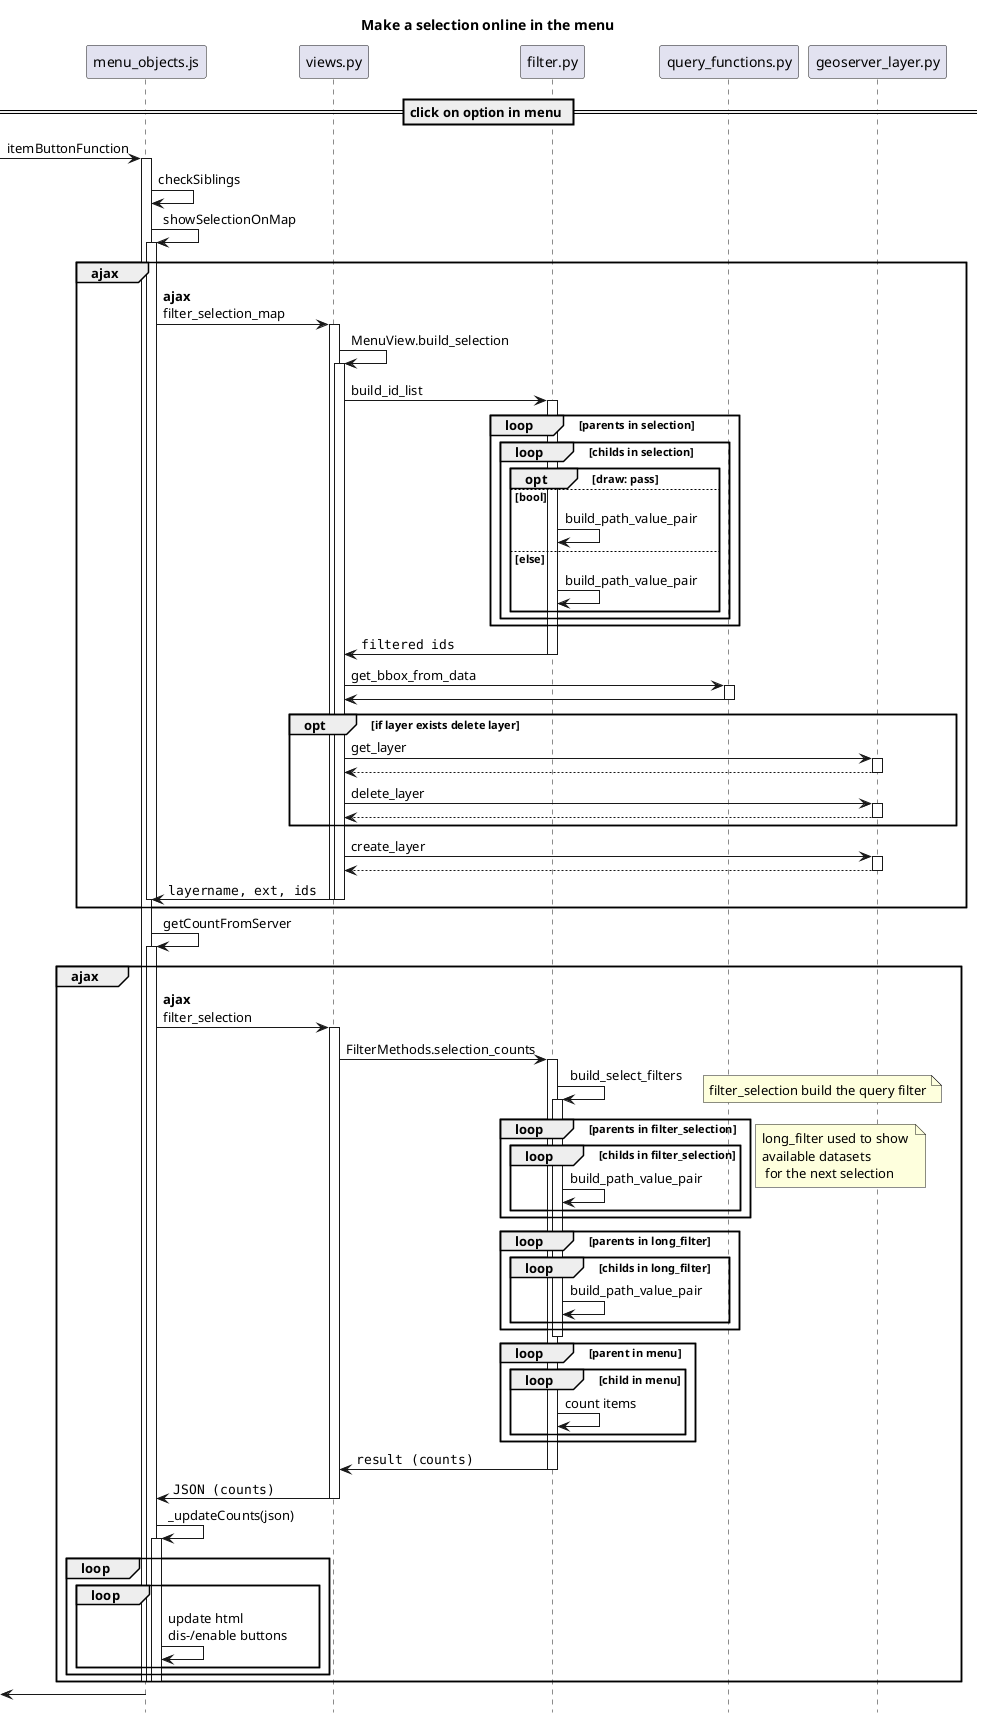 @startuml
title Make a selection online in the menu

hide footbox


== click on option in menu ==
' actor user #lightblue
[-> menu_objects.js ++: itemButtonFunction
menu_objects.js -> menu_objects.js: checkSiblings
' checkSiblings checks what is clicked
menu_objects.js -> menu_objects.js ++: showSelectionOnMap
group ajax
menu_objects.js -> views.py ++: **ajax**\nfilter_selection_map
views.py -> views.py ++: MenuView.build_selection
views.py -> filter.py ++: build_id_list
loop parents in selection
    loop childs in selection
        opt draw: pass
        else bool
            filter.py -> filter.py: build_path_value_pair
        else else
            filter.py -> filter.py: build_path_value_pair
        end
    end
end
views.py <- filter.py : ""filtered ids""
deactivate filter.py
views.py -> query_functions.py ++: get_bbox_from_data
views.py <- query_functions.py --
opt if layer exists delete layer
    views.py -> geoserver_layer.py ++: get_layer
    return

    views.py -> geoserver_layer.py ++: delete_layer
    return
end
views.py -> geoserver_layer.py ++: create_layer
return
menu_objects.js <- views.py --: ""layername, ext, ids""
deactivate views.py
deactivate menu_objects.js
end

menu_objects.js -> menu_objects.js ++: getCountFromServer
group ajax
menu_objects.js -> views.py ++: **ajax**\nfilter_selection
views.py -> filter.py ++: FilterMethods.selection_counts
filter.py -> filter.py ++: build_select_filters
loop parents in filter_selection
note right: filter_selection build the query filter
    loop childs in filter_selection
        filter.py -> filter.py: build_path_value_pair
    end
end

loop parents in long_filter
    loop childs in long_filter
note left: long_filter used to show \navailable datasets\n for the next selection
        filter.py -> filter.py: build_path_value_pair
    end
end
deactivate filter.py

loop parent in menu
    loop child in menu
        filter.py -> filter.py: count items
    end
end
views.py <- filter.py --: ""result (counts)""
menu_objects.js <- views.py --: ""JSON (counts)""
menu_objects.js -> menu_objects.js ++: _updateCounts(json)
loop
    loop
        menu_objects.js -> menu_objects.js: update html \ndis-/enable buttons
    end
end
deactivate menu_objects.js
deactivate menu_objects.js
deactivate menu_objects.js
end
[<- menu_objects.js



@enduml
-----------------------------------------------------------------------
